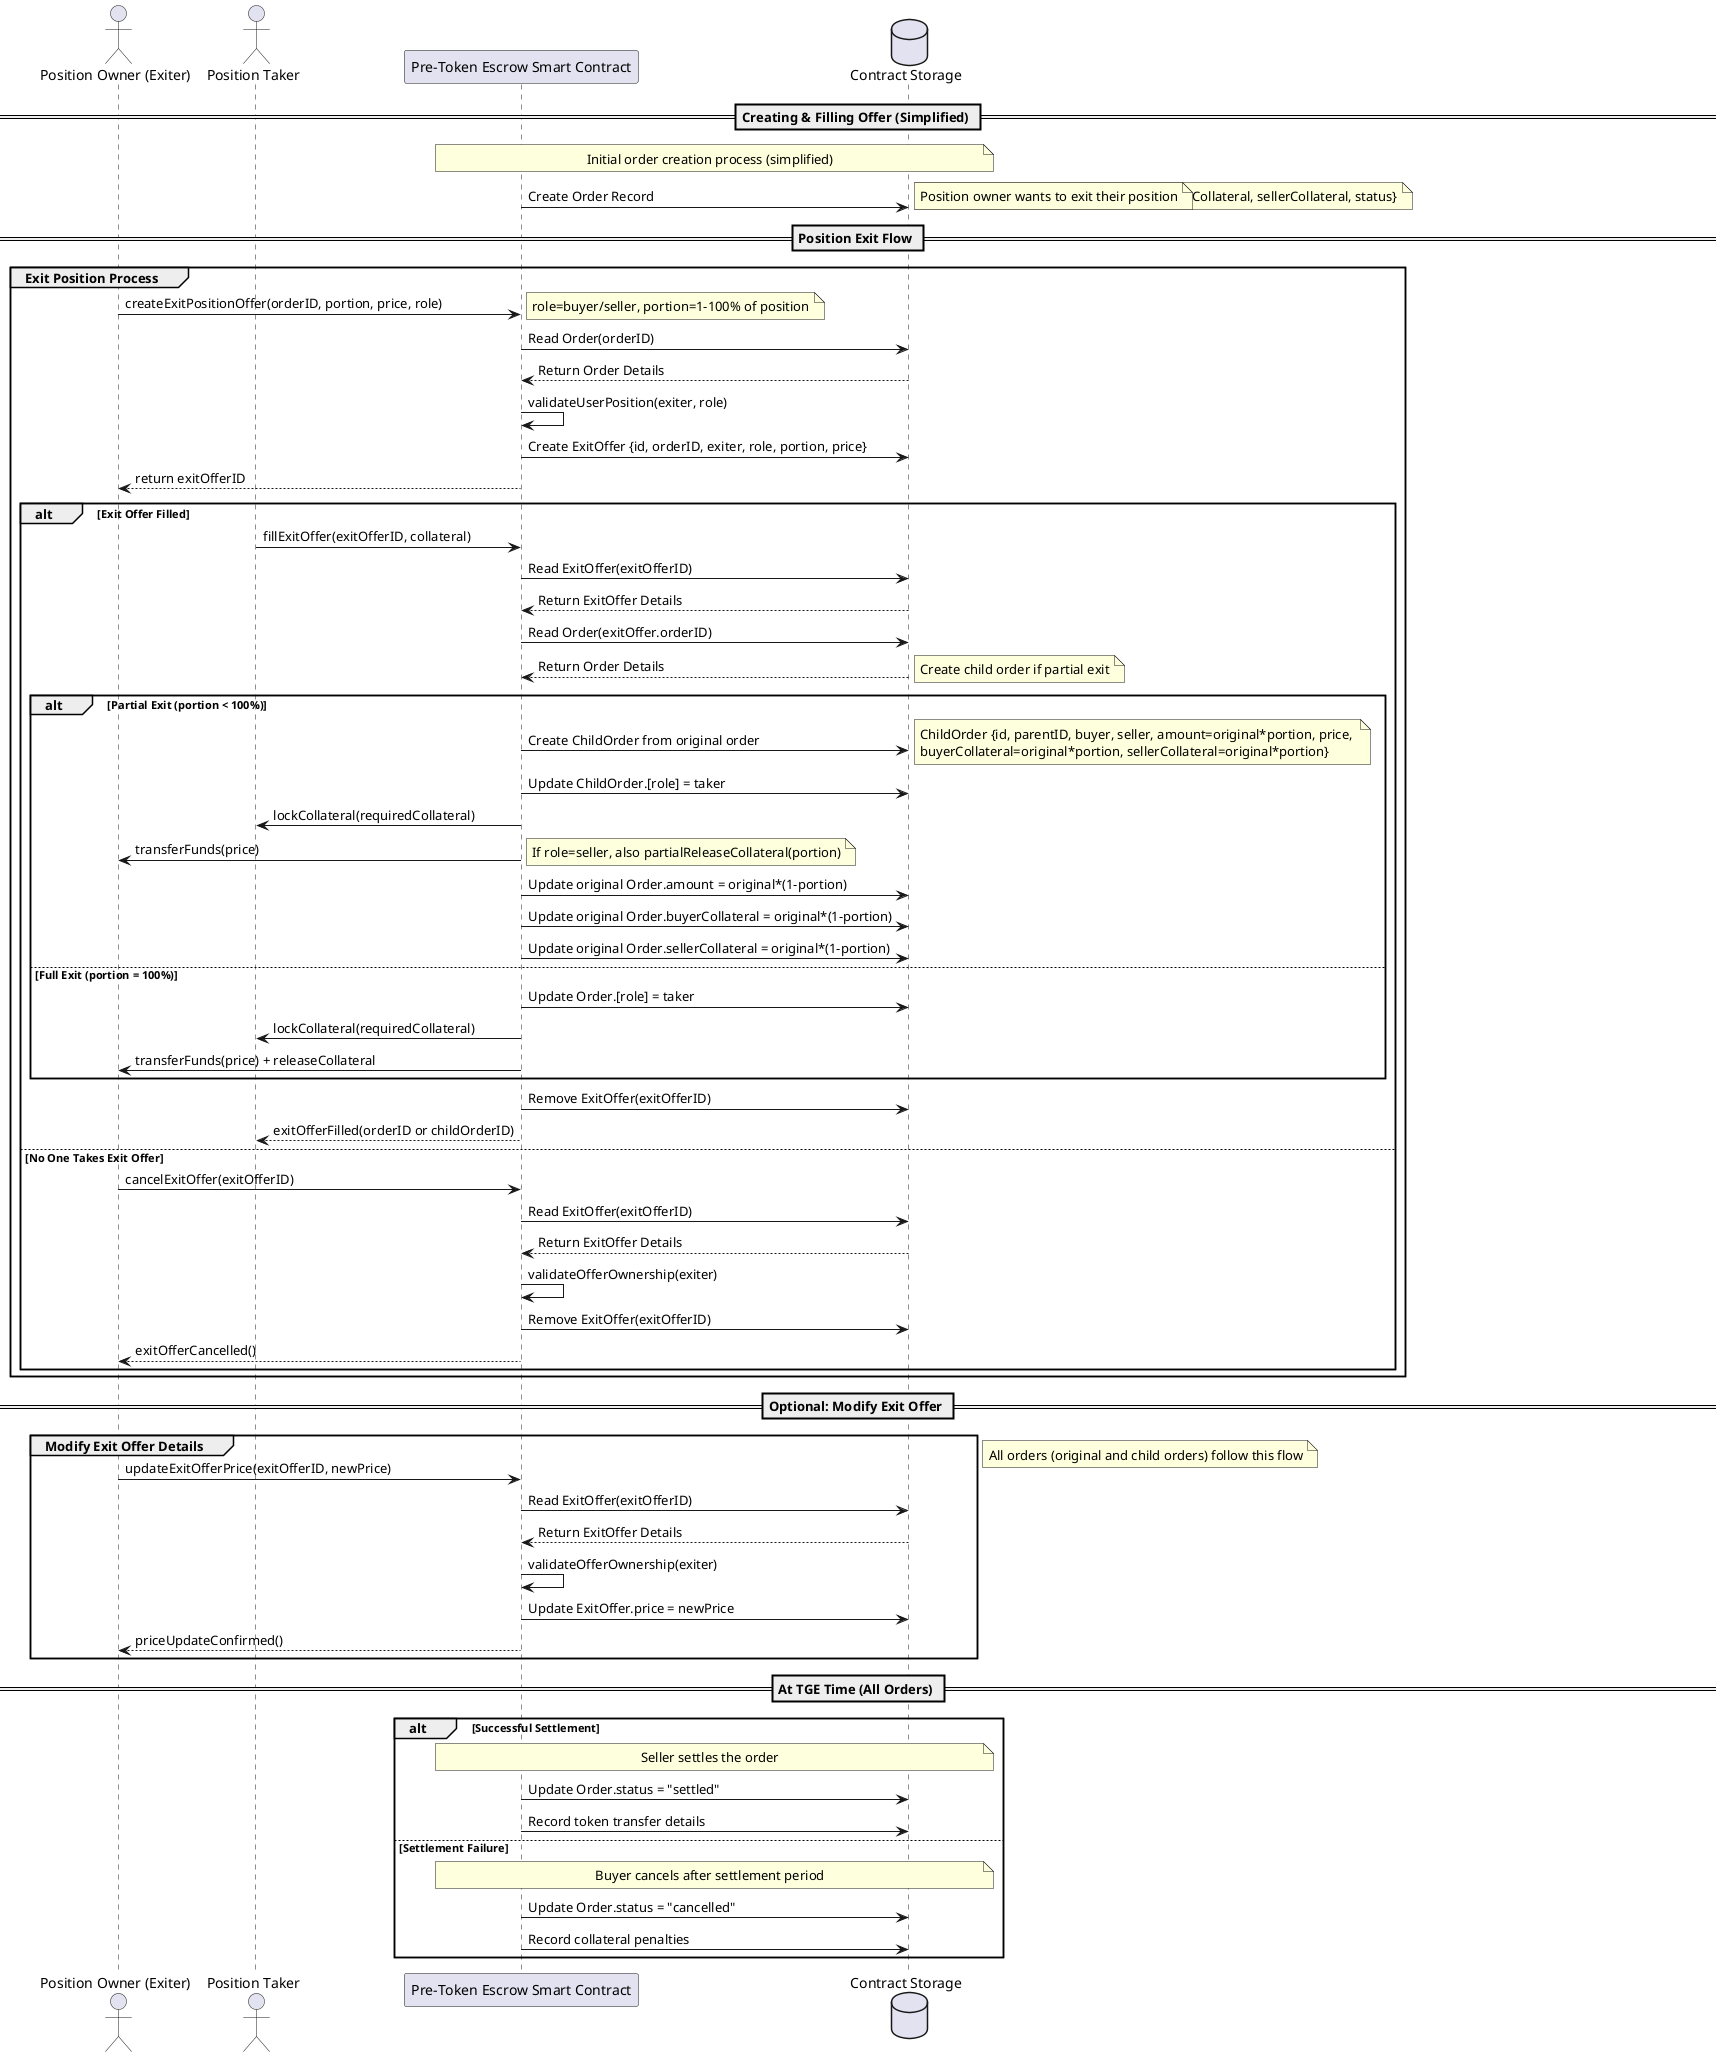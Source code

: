 @startuml Pre-Token Escrow Smart Contract with Position Exit (Simplified)
actor "Position Owner (Exiter)" as Exiter
actor "Position Taker" as Taker
participant "Pre-Token Escrow Smart Contract" as Contract
database "Contract Storage" as Storage

== Creating & Filling Offer (Simplified) ==
note over Contract, Storage: Initial order creation process (simplified)
Contract -> Storage: Create Order Record
note right: Order {id, buyer, seller, amount, price, buyerCollateral, sellerCollateral, status}

== Position Exit Flow ==
group Exit Position Process
    note right: Position owner wants to exit their position
    Exiter -> Contract: createExitPositionOffer(orderID, portion, price, role)
    note right: role=buyer/seller, portion=1-100% of position
    Contract -> Storage: Read Order(orderID)
    Storage --> Contract: Return Order Details
    Contract -> Contract: validateUserPosition(exiter, role)
    
    Contract -> Storage: Create ExitOffer {id, orderID, exiter, role, portion, price}
    Contract --> Exiter: return exitOfferID
    
    alt Exit Offer Filled
        Taker -> Contract: fillExitOffer(exitOfferID, collateral)
        Contract -> Storage: Read ExitOffer(exitOfferID)
        Storage --> Contract: Return ExitOffer Details
        Contract -> Storage: Read Order(exitOffer.orderID)
        Storage --> Contract: Return Order Details
        
        alt Partial Exit (portion < 100%)
            note right: Create child order if partial exit
            Contract -> Storage: Create ChildOrder from original order
            note right: ChildOrder {id, parentID, buyer, seller, amount=original*portion, price, \nbuyerCollateral=original*portion, sellerCollateral=original*portion}
            
            Contract -> Storage: Update ChildOrder.[role] = taker
            Contract -> Taker: lockCollateral(requiredCollateral)
            Contract -> Exiter: transferFunds(price)
            note right: If role=seller, also partialReleaseCollateral(portion)
            
            Contract -> Storage: Update original Order.amount = original*(1-portion)
            Contract -> Storage: Update original Order.buyerCollateral = original*(1-portion)
            Contract -> Storage: Update original Order.sellerCollateral = original*(1-portion)
            
        else Full Exit (portion = 100%)
            Contract -> Storage: Update Order.[role] = taker
            Contract -> Taker: lockCollateral(requiredCollateral)
            Contract -> Exiter: transferFunds(price) + releaseCollateral
        end
        
        Contract -> Storage: Remove ExitOffer(exitOfferID)
        Contract --> Taker: exitOfferFilled(orderID or childOrderID)
        
    else No One Takes Exit Offer
        Exiter -> Contract: cancelExitOffer(exitOfferID)
        Contract -> Storage: Read ExitOffer(exitOfferID)
        Storage --> Contract: Return ExitOffer Details
        Contract -> Contract: validateOfferOwnership(exiter)
        Contract -> Storage: Remove ExitOffer(exitOfferID)
        Contract --> Exiter: exitOfferCancelled()
    end
end

== Optional: Modify Exit Offer ==
group Modify Exit Offer Details
    Exiter -> Contract: updateExitOfferPrice(exitOfferID, newPrice)
    Contract -> Storage: Read ExitOffer(exitOfferID)
    Storage --> Contract: Return ExitOffer Details
    Contract -> Contract: validateOfferOwnership(exiter)
    Contract -> Storage: Update ExitOffer.price = newPrice
    Contract --> Exiter: priceUpdateConfirmed()
end

== At TGE Time (All Orders) ==
note right: All orders (original and child orders) follow this flow
alt Successful Settlement
    note over Contract, Storage: Seller settles the order
    Contract -> Storage: Update Order.status = "settled"
    Contract -> Storage: Record token transfer details
else Settlement Failure
    note over Contract, Storage: Buyer cancels after settlement period
    Contract -> Storage: Update Order.status = "cancelled"
    Contract -> Storage: Record collateral penalties
end

@enduml 